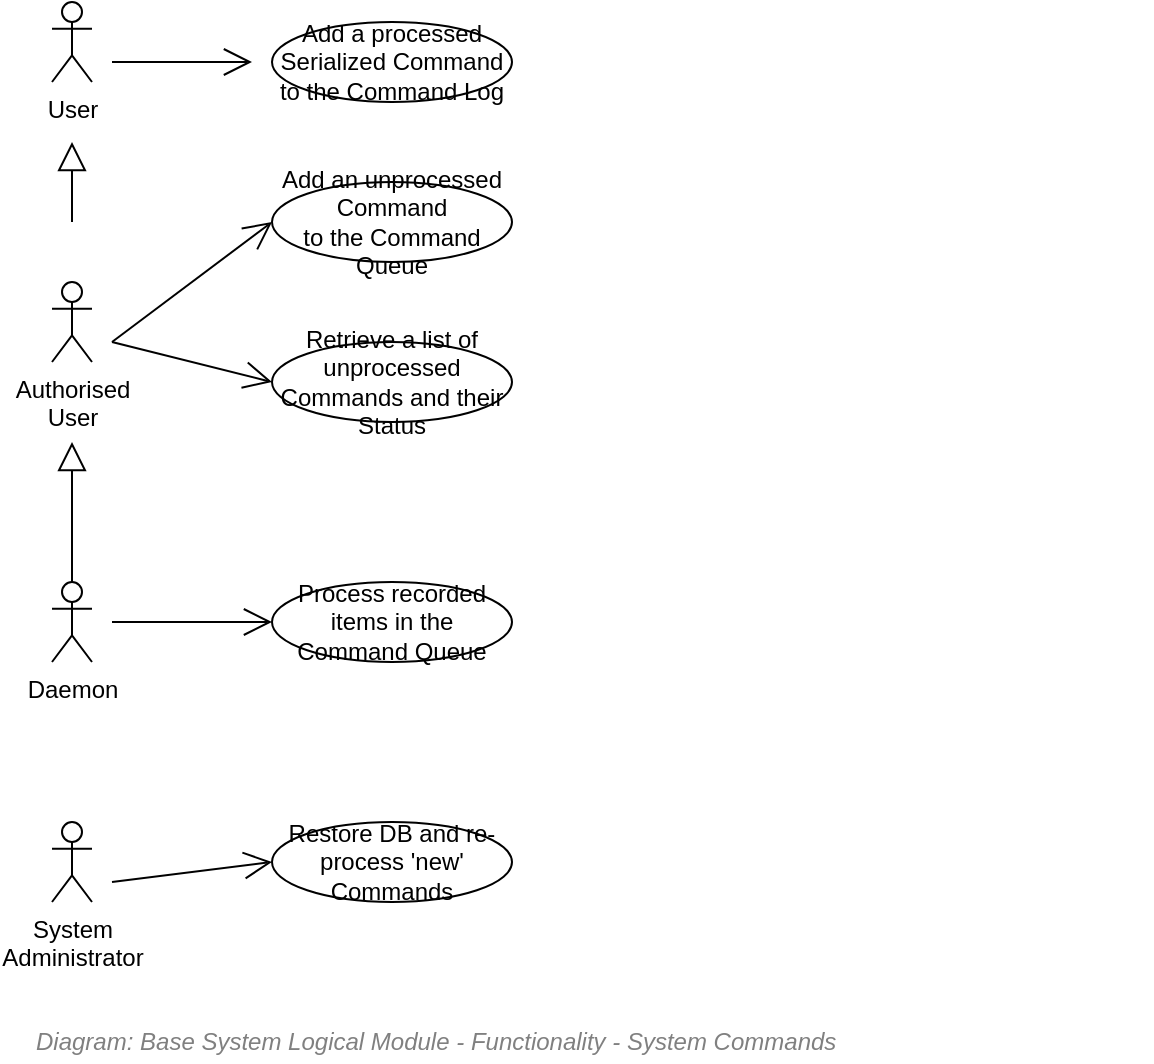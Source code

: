 <mxfile compressed="false" version="18.0.8" type="google">
  <diagram name="Functionality/System Logical Module/Commands" id="F5kAjeW99w77yjmkxbTQ">
    <mxGraphModel grid="1" page="1" gridSize="10" guides="1" tooltips="1" connect="1" arrows="1" fold="1" pageScale="1" pageWidth="827" pageHeight="1169" math="0" shadow="0">
      <root>
        <mxCell id="CgTp9Q54tOmcQMTsVTTI-0" />
        <mxCell id="CgTp9Q54tOmcQMTsVTTI-20" value="Diagram/Use Cases" parent="CgTp9Q54tOmcQMTsVTTI-0" />
        <mxCell id="CgTp9Q54tOmcQMTsVTTI-6" value="" style="endArrow=block;endFill=0;endSize=12;html=1;strokeColor=#000000;fontSize=12;" edge="1" parent="CgTp9Q54tOmcQMTsVTTI-20">
          <mxGeometry width="160" relative="1" as="geometry">
            <mxPoint x="140" y="340" as="sourcePoint" />
            <mxPoint x="140" y="300" as="targetPoint" />
          </mxGeometry>
        </mxCell>
        <mxCell id="CgTp9Q54tOmcQMTsVTTI-7" value="Authorised&lt;br style=&quot;font-size: 12px;&quot;&gt;User" style="shape=umlActor;verticalLabelPosition=bottom;labelBackgroundColor=#ffffff;verticalAlign=top;html=1;comic=0;strokeColor=#000000;strokeWidth=1;fillColor=none;gradientColor=#ffffff;fontSize=12;align=center;" vertex="1" parent="CgTp9Q54tOmcQMTsVTTI-20">
          <mxGeometry x="130" y="370" width="20" height="40" as="geometry" />
        </mxCell>
        <mxCell id="CgTp9Q54tOmcQMTsVTTI-8" value="" style="endArrow=open;endFill=1;endSize=12;html=1;strokeColor=#000000;fontSize=12;entryX=0;entryY=0.5;entryDx=0;entryDy=0;" edge="1" parent="CgTp9Q54tOmcQMTsVTTI-20" target="CgTp9Q54tOmcQMTsVTTI-22">
          <mxGeometry width="160" relative="1" as="geometry">
            <mxPoint x="160" y="400" as="sourcePoint" />
            <mxPoint x="250" y="410" as="targetPoint" />
          </mxGeometry>
        </mxCell>
        <mxCell id="CgTp9Q54tOmcQMTsVTTI-11" value="" style="endArrow=open;endFill=1;endSize=12;html=1;strokeColor=#000000;fontSize=12;entryX=0;entryY=0.5;entryDx=0;entryDy=0;" edge="1" parent="CgTp9Q54tOmcQMTsVTTI-20" target="CgTp9Q54tOmcQMTsVTTI-25">
          <mxGeometry width="160" relative="1" as="geometry">
            <mxPoint x="160" y="540" as="sourcePoint" />
            <mxPoint x="261.716" y="434.142" as="targetPoint" />
          </mxGeometry>
        </mxCell>
        <mxCell id="pifXXTZDhYLd1Hid2PDg-0" value="Add a processed Serialized Command&lt;br style=&quot;font-size: 12px;&quot;&gt;to the Command Log" style="ellipse;whiteSpace=wrap;html=1;comic=1;strokeColor=#000000;strokeWidth=1;fillColor=none;gradientColor=#ffffff;fontSize=12;align=center;" vertex="1" parent="CgTp9Q54tOmcQMTsVTTI-20">
          <mxGeometry x="240" y="240" width="120" height="40" as="geometry" />
        </mxCell>
        <mxCell id="pifXXTZDhYLd1Hid2PDg-1" value="" style="endArrow=block;endFill=0;endSize=12;html=1;strokeColor=#000000;fontSize=12;" edge="1" parent="CgTp9Q54tOmcQMTsVTTI-20">
          <mxGeometry width="160" relative="1" as="geometry">
            <mxPoint x="140" y="520" as="sourcePoint" />
            <mxPoint x="140" y="450" as="targetPoint" />
          </mxGeometry>
        </mxCell>
        <mxCell id="pifXXTZDhYLd1Hid2PDg-4" value="Restore DB and re-process &#39;new&#39; Commands" style="ellipse;whiteSpace=wrap;html=1;comic=1;strokeColor=#000000;strokeWidth=1;fillColor=none;gradientColor=#ffffff;fontSize=12;align=center;" vertex="1" parent="CgTp9Q54tOmcQMTsVTTI-20">
          <mxGeometry x="240" y="640" width="120" height="40" as="geometry" />
        </mxCell>
        <mxCell id="pifXXTZDhYLd1Hid2PDg-5" value="System&lt;br style=&quot;font-size: 12px;&quot;&gt;Administrator" style="shape=umlActor;verticalLabelPosition=bottom;labelBackgroundColor=#ffffff;verticalAlign=top;html=1;comic=0;strokeColor=#000000;strokeWidth=1;fillColor=none;gradientColor=#ffffff;fontSize=12;align=center;" vertex="1" parent="CgTp9Q54tOmcQMTsVTTI-20">
          <mxGeometry x="130" y="640" width="20" height="40" as="geometry" />
        </mxCell>
        <mxCell id="pifXXTZDhYLd1Hid2PDg-6" value="" style="endArrow=open;endFill=1;endSize=12;html=1;strokeColor=#000000;fontSize=12;entryX=0;entryY=0.5;entryDx=0;entryDy=0;" edge="1" parent="CgTp9Q54tOmcQMTsVTTI-20" target="pifXXTZDhYLd1Hid2PDg-4">
          <mxGeometry width="160" relative="1" as="geometry">
            <mxPoint x="160" y="670" as="sourcePoint" />
            <mxPoint x="250.0" y="440" as="targetPoint" />
          </mxGeometry>
        </mxCell>
        <mxCell id="dTY18OchVnFj4Myb8gLv-2" value="" style="endArrow=open;endFill=1;endSize=12;html=1;strokeColor=#000000;fontSize=12;entryX=0;entryY=0.5;entryDx=0;entryDy=0;" edge="1" parent="CgTp9Q54tOmcQMTsVTTI-20" target="dTY18OchVnFj4Myb8gLv-3">
          <mxGeometry width="160" relative="1" as="geometry">
            <mxPoint x="160" y="400" as="sourcePoint" />
            <mxPoint x="240" y="600" as="targetPoint" />
          </mxGeometry>
        </mxCell>
        <mxCell id="dTY18OchVnFj4Myb8gLv-3" value="Retrieve a list of unprocessed Commands and their Status" style="ellipse;whiteSpace=wrap;html=1;comic=1;strokeColor=#000000;strokeWidth=1;fillColor=none;gradientColor=#ffffff;fontSize=12;align=center;" vertex="1" parent="CgTp9Q54tOmcQMTsVTTI-20">
          <mxGeometry x="240" y="400" width="120" height="40" as="geometry" />
        </mxCell>
        <mxCell id="CgTp9Q54tOmcQMTsVTTI-21" value="User" style="shape=umlActor;verticalLabelPosition=bottom;labelBackgroundColor=#ffffff;verticalAlign=top;html=1;comic=0;strokeColor=#000000;strokeWidth=1;fillColor=none;gradientColor=#ffffff;fontSize=12;align=center;" vertex="1" parent="CgTp9Q54tOmcQMTsVTTI-20">
          <mxGeometry x="130" y="230" width="20" height="40" as="geometry" />
        </mxCell>
        <mxCell id="CgTp9Q54tOmcQMTsVTTI-22" value="Add an unprocessed Command&lt;br style=&quot;font-size: 12px;&quot;&gt;to the Command Queue" style="ellipse;whiteSpace=wrap;html=1;comic=1;strokeColor=#000000;strokeWidth=1;fillColor=none;gradientColor=#ffffff;fontSize=12;align=center;" vertex="1" parent="CgTp9Q54tOmcQMTsVTTI-20">
          <mxGeometry x="240" y="320" width="120" height="40" as="geometry" />
        </mxCell>
        <mxCell id="CgTp9Q54tOmcQMTsVTTI-23" value="" style="endArrow=open;endFill=1;endSize=12;html=1;strokeColor=#000000;fontSize=12;" edge="1" parent="CgTp9Q54tOmcQMTsVTTI-20">
          <mxGeometry width="160" relative="1" as="geometry">
            <mxPoint x="160" y="260" as="sourcePoint" />
            <mxPoint x="230" y="260" as="targetPoint" />
            <Array as="points">
              <mxPoint x="200" y="260" />
            </Array>
          </mxGeometry>
        </mxCell>
        <mxCell id="CgTp9Q54tOmcQMTsVTTI-24" value="Daemon" style="shape=umlActor;verticalLabelPosition=bottom;labelBackgroundColor=#ffffff;verticalAlign=top;html=1;comic=0;strokeColor=#000000;strokeWidth=1;fillColor=none;gradientColor=#ffffff;fontSize=12;align=center;" vertex="1" parent="CgTp9Q54tOmcQMTsVTTI-20">
          <mxGeometry x="130" y="520" width="20" height="40" as="geometry" />
        </mxCell>
        <mxCell id="CgTp9Q54tOmcQMTsVTTI-25" value="Process recorded items in the Command Queue" style="ellipse;whiteSpace=wrap;html=1;comic=1;strokeColor=#000000;strokeWidth=1;fillColor=none;gradientColor=#ffffff;fontSize=12;align=center;" vertex="1" parent="CgTp9Q54tOmcQMTsVTTI-20">
          <mxGeometry x="240" y="520" width="120" height="40" as="geometry" />
        </mxCell>
        <mxCell id="KRe66dV1GdynZRnllPMa-0" value="Title/Diagram" parent="CgTp9Q54tOmcQMTsVTTI-0" />
        <mxCell id="KRe66dV1GdynZRnllPMa-1" value="&lt;font style=&quot;font-size: 12px&quot;&gt;&lt;span&gt;Diagram: Base&amp;nbsp;&lt;/span&gt;System&amp;nbsp;&lt;span&gt;Logical Module -&amp;nbsp;&lt;/span&gt;&lt;span&gt;Functionality -&amp;nbsp;&lt;/span&gt;System Commands&amp;nbsp;&lt;/font&gt;" style="text;strokeColor=none;fillColor=none;html=1;fontSize=10;fontStyle=2;verticalAlign=middle;align=left;shadow=0;glass=0;comic=0;opacity=30;fontColor=#808080;" vertex="1" parent="KRe66dV1GdynZRnllPMa-0">
          <mxGeometry x="120" y="740" width="520" height="20" as="geometry" />
        </mxCell>
        <mxCell id="CgTp9Q54tOmcQMTsVTTI-1" value="About" parent="CgTp9Q54tOmcQMTsVTTI-0" />
        <UserObject label="" tooltip="ABOUT&#xa;&#xa;In systems that manipulate Agreements (whether that be Contract statements, asset or currency transactions, etc.) the operations must be handled via an Operation Track. &#xa;This is non-negotiable, as there is a large probability that at some point an error in logic will be introduced with a new feature, discovered later, and operations have be rewound to be replayed -- this time with the correct maths. Not planning to have this functionality is reputationally damaging -- sometimes leading to organisation failure (nobody likes receiving less money than they feel entitled to). &#xa;" id="ZYVRzOADkmFpmeFIsZps-0">
          <mxCell style="shape=image;html=1;verticalAlign=top;verticalLabelPosition=bottom;labelBackgroundColor=#ffffff;imageAspect=0;aspect=fixed;image=https://cdn1.iconfinder.com/data/icons/hawcons/32/699014-icon-28-information-128.png;shadow=0;dashed=0;fontFamily=Helvetica;fontSize=12;fontColor=#000000;align=center;strokeColor=#000000;fillColor=#505050;dashPattern=1 1;" vertex="1" parent="CgTp9Q54tOmcQMTsVTTI-1">
            <mxGeometry x="660" y="740" width="20" height="20" as="geometry" />
          </mxCell>
        </UserObject>
      </root>
    </mxGraphModel>
  </diagram>
</mxfile>
